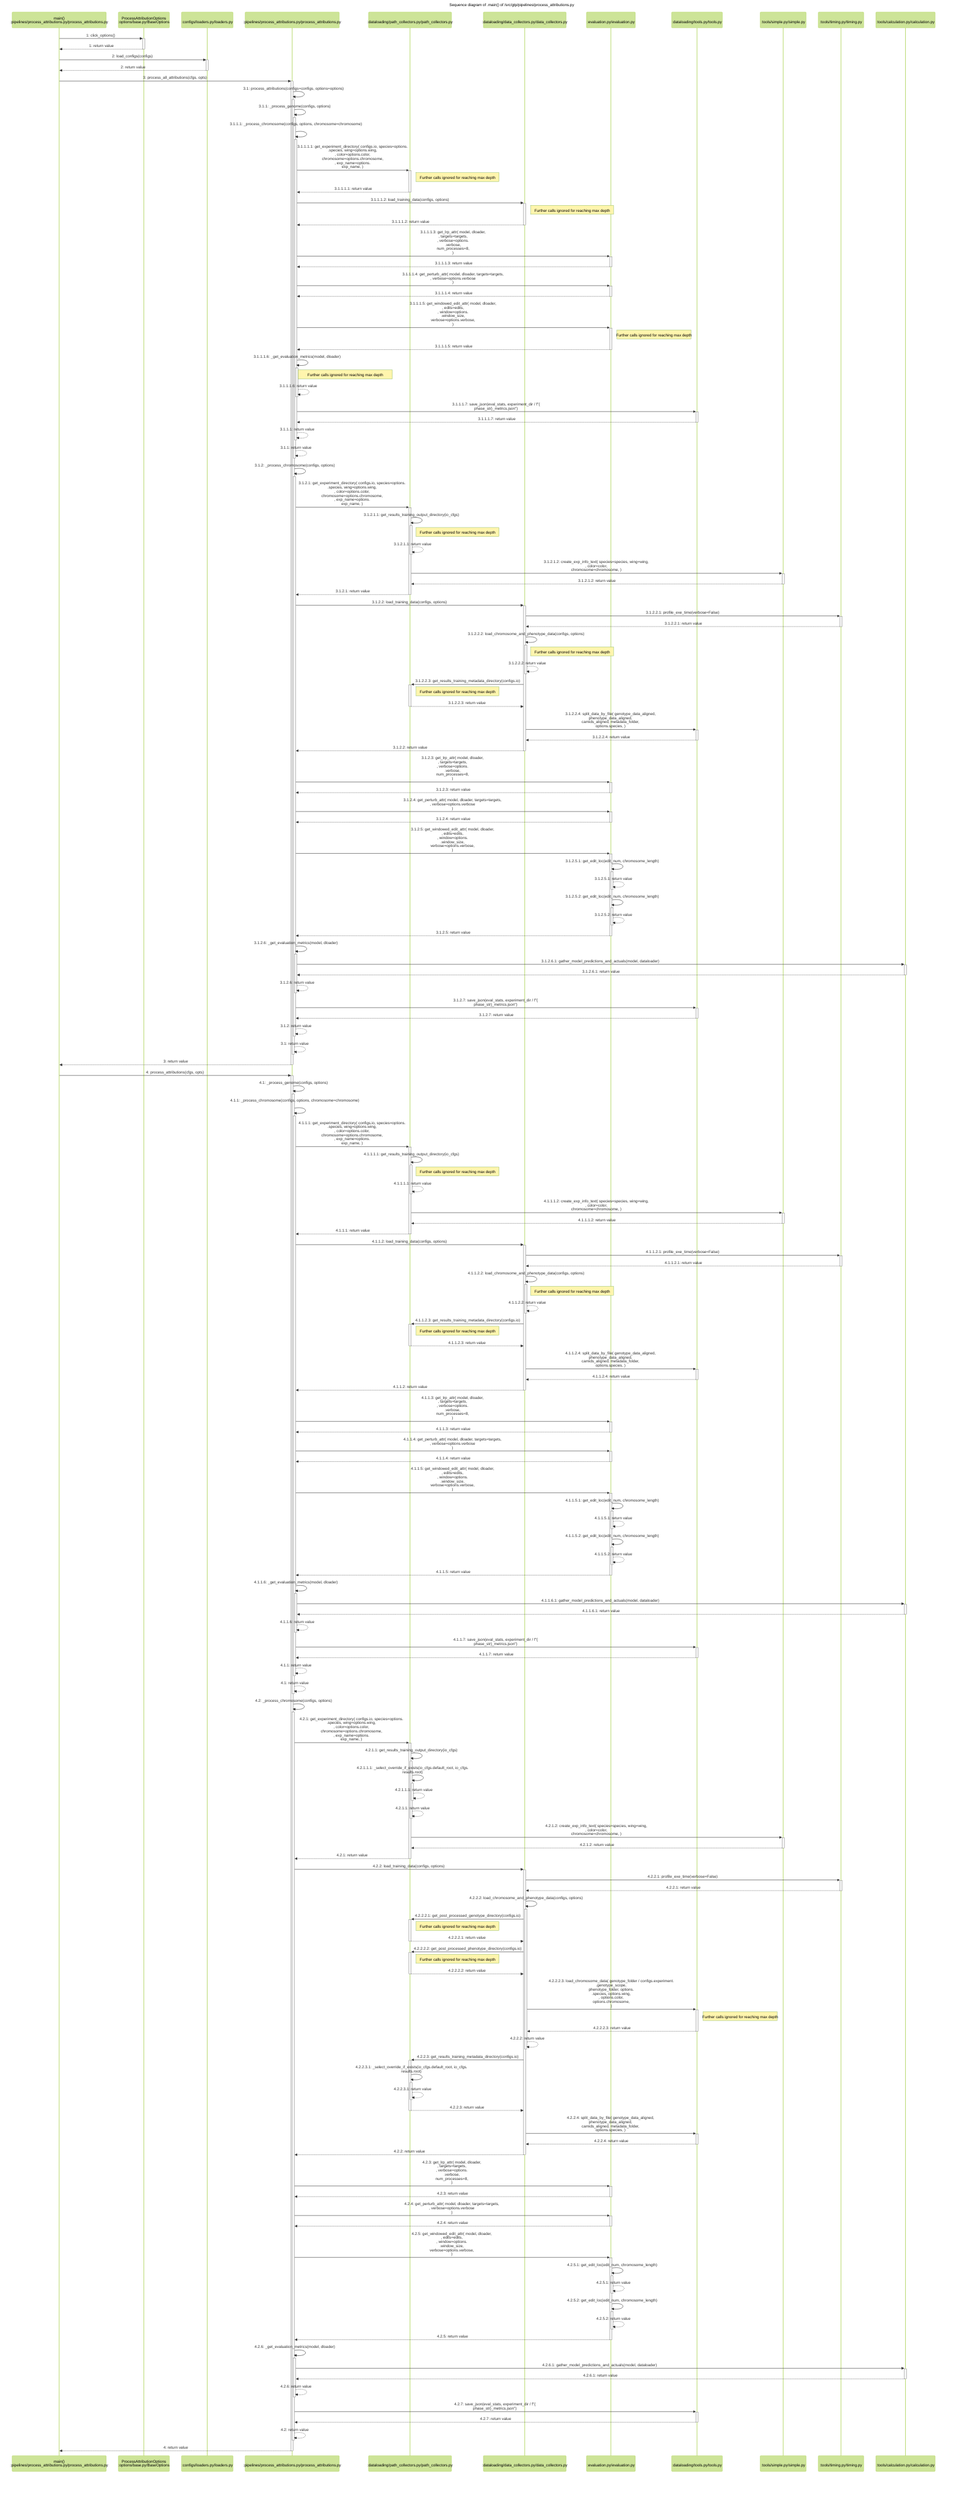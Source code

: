 %%{init: {'theme':'forest'}}%%

sequenceDiagram

    Title Sequence diagram of .main() of /src/gtp/pipelines/process_attributions.py

    participant p1 as main()<br>:pipelines/process_attributions.py/process_attributions.py
    participant p2 as ProcessAttributionOptions<br>:options/base.py/BaseOptions
    participant p3 as <br>:configs/loaders.py/loaders.py
    participant p4 as <br>:pipelines/process_attributions.py/process_attributions.py
    participant p5 as <br>:dataloading/path_collectors.py/path_collectors.py
    participant p6 as <br>:dataloading/data_collectors.py/data_collectors.py
    participant p7 as <br>:evaluation.py/evaluation.py
    participant p8 as <br>:dataloading/tools.py/tools.py
    participant p9 as <br>:tools/simple.py/simple.py
    participant p10 as <br>:tools/timing.py/timing.py
    participant p11 as <br>:tools/calculation.py/calculation.py


	p1 ->>+ p2: 1: click_options()
	p2 -->>- p1: 1: return value
	p1 ->>+ p3: 2: load_configs(configs)
	p3 -->>- p1: 2: return value
	p1 ->>+ p4: 3: process_all_attributions(cfgs, opts)
	p4 ->>+ p4: 3.1: process_attributions(configs=configs, options=options)
	p4 ->>+ p4: 3.1.1: _process_genome(configs, options)
	p4 ->>+ p4: 3.1.1.1: _process_chromosome(configs, options, chromosome=chromosome)<br>
	p4 ->>+ p5: 3.1.1.1.1: get_experiment_directory( configs.io, species=options.<br>.species,        wing=options.wing,<br>,        color=options.color,<br>chromosome=options.chromosome,<br>,        exp_name=options.<br>exp_name,    )
	Note right of p5: Further calls ignored for reaching max depth
	p5 -->>- p4: 3.1.1.1.1: return value
	p4 ->>+ p6: 3.1.1.1.2: load_training_data(configs, options)
	Note right of p6: Further calls ignored for reaching max depth
	p6 -->>- p4: 3.1.1.1.2: return value
	p4 ->>+ p7: 3.1.1.1.3: get_lrp_attr( model, dloader,<br>,                    targets=targets,<br>,                    verbose=options.<br>.verbose,<br>num_processes=8,<br> )
	p7 -->>- p4: 3.1.1.1.3: return value
	p4 ->>+ p7: 3.1.1.1.4: get_perturb_attr( model, dloader, targets=targets,<br>, verbose=options.verbose<br> )
	p7 -->>- p4: 3.1.1.1.4: return value
	p4 ->>+ p7: 3.1.1.1.5: get_windowed_edit_attr( model, dloader,<br>,                    edits=edits,<br>,                    window=options.<br>.window_size,<br>verbose=options.verbose,<br>          )
	Note right of p7: Further calls ignored for reaching max depth
	p7 -->>- p4: 3.1.1.1.5: return value
	p4 ->>+ p4: 3.1.1.1.6: _get_evaluation_metrics(model, dloader)
	Note right of p4: Further calls ignored for reaching max depth
	p4 -->>- p4: 3.1.1.1.6: return value
	p4 ->>+ p8: 3.1.1.1.7: save_json(eval_stats, experiment_dir / f"{<br>phase_str}_metrics.json")
	p8 -->>- p4: 3.1.1.1.7: return value
	p4 -->>- p4: 3.1.1.1: return value
	p4 -->>- p4: 3.1.1: return value
	p4 ->>+ p4: 3.1.2: _process_chromosome(configs, options)
	p4 ->>+ p5: 3.1.2.1: get_experiment_directory( configs.io, species=options.<br>.species,        wing=options.wing,<br>,        color=options.color,<br>chromosome=options.chromosome,<br>,        exp_name=options.<br>exp_name,    )
	p5 ->>+ p5: 3.1.2.1.1: get_results_training_output_directory(io_cfgs)
	Note right of p5: Further calls ignored for reaching max depth
	p5 -->>- p5: 3.1.2.1.1: return value
	p5 ->>+ p9: 3.1.2.1.2: create_exp_info_text( species=species, wing=wing,<br>,        color=color,<br>chromosome=chromosome,    )
	p9 -->>- p5: 3.1.2.1.2: return value
	p5 -->>- p4: 3.1.2.1: return value
	p4 ->>+ p6: 3.1.2.2: load_training_data(configs, options)
	p6 ->>+ p10: 3.1.2.2.1: profile_exe_time(verbose=False)
	p10 -->>- p6: 3.1.2.2.1: return value
	p6 ->>+ p6: 3.1.2.2.2: load_chromosome_and_phenotype_data(configs, options)
	Note right of p6: Further calls ignored for reaching max depth
	p6 -->>- p6: 3.1.2.2.2: return value
	p6 ->>+ p5: 3.1.2.2.3: get_results_training_metadata_directory(configs.io)
	Note right of p5: Further calls ignored for reaching max depth
	p5 -->>- p6: 3.1.2.2.3: return value
	p6 ->>+ p8: 3.1.2.2.4: split_data_by_file( genotype_data_aligned,<br>phenotype_data_aligned,<br>camids_aligned, metadata_folder,<br>        options.species,    )
	p8 -->>- p6: 3.1.2.2.4: return value
	p6 -->>- p4: 3.1.2.2: return value
	p4 ->>+ p7: 3.1.2.3: get_lrp_attr( model, dloader,<br>,                    targets=targets,<br>,                    verbose=options.<br>.verbose,<br>num_processes=8,<br> )
	p7 -->>- p4: 3.1.2.3: return value
	p4 ->>+ p7: 3.1.2.4: get_perturb_attr( model, dloader, targets=targets,<br>, verbose=options.verbose<br> )
	p7 -->>- p4: 3.1.2.4: return value
	p4 ->>+ p7: 3.1.2.5: get_windowed_edit_attr( model, dloader,<br>,                    edits=edits,<br>,                    window=options.<br>.window_size,<br>verbose=options.verbose,<br>          )
	p7 ->>+ p7: 3.1.2.5.1: get_edit_loc(edit_num, chromosome_length)
	p7 -->>- p7: 3.1.2.5.1: return value
	p7 ->>+ p7: 3.1.2.5.2: get_edit_loc(edit_num, chromosome_length)
	p7 -->>- p7: 3.1.2.5.2: return value
	p7 -->>- p4: 3.1.2.5: return value
	p4 ->>+ p4: 3.1.2.6: _get_evaluation_metrics(model, dloader)
	p4 ->>+ p11: 3.1.2.6.1: gather_model_predictions_and_actuals(model, dataloader)
	p11 -->>- p4: 3.1.2.6.1: return value
	p4 -->>- p4: 3.1.2.6: return value
	p4 ->>+ p8: 3.1.2.7: save_json(eval_stats, experiment_dir / f"{<br>phase_str}_metrics.json")
	p8 -->>- p4: 3.1.2.7: return value
	p4 -->>- p4: 3.1.2: return value
	p4 -->>- p4: 3.1: return value
	p4 -->>- p1: 3: return value
	p1 ->>+ p4: 4: process_attributions(cfgs, opts)
	p4 ->>+ p4: 4.1: _process_genome(configs, options)
	p4 ->>+ p4: 4.1.1: _process_chromosome(configs, options, chromosome=chromosome)<br>
	p4 ->>+ p5: 4.1.1.1: get_experiment_directory( configs.io, species=options.<br>.species,        wing=options.wing,<br>,        color=options.color,<br>chromosome=options.chromosome,<br>,        exp_name=options.<br>exp_name,    )
	p5 ->>+ p5: 4.1.1.1.1: get_results_training_output_directory(io_cfgs)
	Note right of p5: Further calls ignored for reaching max depth
	p5 -->>- p5: 4.1.1.1.1: return value
	p5 ->>+ p9: 4.1.1.1.2: create_exp_info_text( species=species, wing=wing,<br>,        color=color,<br>chromosome=chromosome,    )
	p9 -->>- p5: 4.1.1.1.2: return value
	p5 -->>- p4: 4.1.1.1: return value
	p4 ->>+ p6: 4.1.1.2: load_training_data(configs, options)
	p6 ->>+ p10: 4.1.1.2.1: profile_exe_time(verbose=False)
	p10 -->>- p6: 4.1.1.2.1: return value
	p6 ->>+ p6: 4.1.1.2.2: load_chromosome_and_phenotype_data(configs, options)
	Note right of p6: Further calls ignored for reaching max depth
	p6 -->>- p6: 4.1.1.2.2: return value
	p6 ->>+ p5: 4.1.1.2.3: get_results_training_metadata_directory(configs.io)
	Note right of p5: Further calls ignored for reaching max depth
	p5 -->>- p6: 4.1.1.2.3: return value
	p6 ->>+ p8: 4.1.1.2.4: split_data_by_file( genotype_data_aligned,<br>phenotype_data_aligned,<br>camids_aligned, metadata_folder,<br>        options.species,    )
	p8 -->>- p6: 4.1.1.2.4: return value
	p6 -->>- p4: 4.1.1.2: return value
	p4 ->>+ p7: 4.1.1.3: get_lrp_attr( model, dloader,<br>,                    targets=targets,<br>,                    verbose=options.<br>.verbose,<br>num_processes=8,<br> )
	p7 -->>- p4: 4.1.1.3: return value
	p4 ->>+ p7: 4.1.1.4: get_perturb_attr( model, dloader, targets=targets,<br>, verbose=options.verbose<br> )
	p7 -->>- p4: 4.1.1.4: return value
	p4 ->>+ p7: 4.1.1.5: get_windowed_edit_attr( model, dloader,<br>,                    edits=edits,<br>,                    window=options.<br>.window_size,<br>verbose=options.verbose,<br>          )
	p7 ->>+ p7: 4.1.1.5.1: get_edit_loc(edit_num, chromosome_length)
	p7 -->>- p7: 4.1.1.5.1: return value
	p7 ->>+ p7: 4.1.1.5.2: get_edit_loc(edit_num, chromosome_length)
	p7 -->>- p7: 4.1.1.5.2: return value
	p7 -->>- p4: 4.1.1.5: return value
	p4 ->>+ p4: 4.1.1.6: _get_evaluation_metrics(model, dloader)
	p4 ->>+ p11: 4.1.1.6.1: gather_model_predictions_and_actuals(model, dataloader)
	p11 -->>- p4: 4.1.1.6.1: return value
	p4 -->>- p4: 4.1.1.6: return value
	p4 ->>+ p8: 4.1.1.7: save_json(eval_stats, experiment_dir / f"{<br>phase_str}_metrics.json")
	p8 -->>- p4: 4.1.1.7: return value
	p4 -->>- p4: 4.1.1: return value
	p4 -->>- p4: 4.1: return value
	p4 ->>+ p4: 4.2: _process_chromosome(configs, options)
	p4 ->>+ p5: 4.2.1: get_experiment_directory( configs.io, species=options.<br>.species,        wing=options.wing,<br>,        color=options.color,<br>chromosome=options.chromosome,<br>,        exp_name=options.<br>exp_name,    )
	p5 ->>+ p5: 4.2.1.1: get_results_training_output_directory(io_cfgs)
	p5 ->>+ p5: 4.2.1.1.1: _select_override_if_exists(io_cfgs.default_root, io_cfgs.<br>results.root)
	p5 -->>- p5: 4.2.1.1.1: return value
	p5 -->>- p5: 4.2.1.1: return value
	p5 ->>+ p9: 4.2.1.2: create_exp_info_text( species=species, wing=wing,<br>,        color=color,<br>chromosome=chromosome,    )
	p9 -->>- p5: 4.2.1.2: return value
	p5 -->>- p4: 4.2.1: return value
	p4 ->>+ p6: 4.2.2: load_training_data(configs, options)
	p6 ->>+ p10: 4.2.2.1: profile_exe_time(verbose=False)
	p10 -->>- p6: 4.2.2.1: return value
	p6 ->>+ p6: 4.2.2.2: load_chromosome_and_phenotype_data(configs, options)
	p6 ->>+ p5: 4.2.2.2.1: get_post_processed_genotype_directory(configs.io)
	Note right of p5: Further calls ignored for reaching max depth
	p5 -->>- p6: 4.2.2.2.1: return value
	p6 ->>+ p5: 4.2.2.2.2: get_post_processed_phenotype_directory(configs.io)
	Note right of p5: Further calls ignored for reaching max depth
	p5 -->>- p6: 4.2.2.2.2: return value
	p6 ->>+ p8: 4.2.2.2.3: load_chromosome_data( genotype_folder / configs.experiment.<br>.genotype_scope,<br>phenotype_folder, options.<br>.species,            options.wing,<br>,            options.color,<br>options.chromosome,<br>   )
	Note right of p8: Further calls ignored for reaching max depth
	p8 -->>- p6: 4.2.2.2.3: return value
	p6 -->>- p6: 4.2.2.2: return value
	p6 ->>+ p5: 4.2.2.3: get_results_training_metadata_directory(configs.io)
	p5 ->>+ p5: 4.2.2.3.1: _select_override_if_exists(io_cfgs.default_root, io_cfgs.<br>results.root)
	p5 -->>- p5: 4.2.2.3.1: return value
	p5 -->>- p6: 4.2.2.3: return value
	p6 ->>+ p8: 4.2.2.4: split_data_by_file( genotype_data_aligned,<br>phenotype_data_aligned,<br>camids_aligned, metadata_folder,<br>        options.species,    )
	p8 -->>- p6: 4.2.2.4: return value
	p6 -->>- p4: 4.2.2: return value
	p4 ->>+ p7: 4.2.3: get_lrp_attr( model, dloader,<br>,                    targets=targets,<br>,                    verbose=options.<br>.verbose,<br>num_processes=8,<br> )
	p7 -->>- p4: 4.2.3: return value
	p4 ->>+ p7: 4.2.4: get_perturb_attr( model, dloader, targets=targets,<br>, verbose=options.verbose<br> )
	p7 -->>- p4: 4.2.4: return value
	p4 ->>+ p7: 4.2.5: get_windowed_edit_attr( model, dloader,<br>,                    edits=edits,<br>,                    window=options.<br>.window_size,<br>verbose=options.verbose,<br>          )
	p7 ->>+ p7: 4.2.5.1: get_edit_loc(edit_num, chromosome_length)
	p7 -->>- p7: 4.2.5.1: return value
	p7 ->>+ p7: 4.2.5.2: get_edit_loc(edit_num, chromosome_length)
	p7 -->>- p7: 4.2.5.2: return value
	p7 -->>- p4: 4.2.5: return value
	p4 ->>+ p4: 4.2.6: _get_evaluation_metrics(model, dloader)
	p4 ->>+ p11: 4.2.6.1: gather_model_predictions_and_actuals(model, dataloader)
	p11 -->>- p4: 4.2.6.1: return value
	p4 -->>- p4: 4.2.6: return value
	p4 ->>+ p8: 4.2.7: save_json(eval_stats, experiment_dir / f"{<br>phase_str}_metrics.json")
	p8 -->>- p4: 4.2.7: return value
	p4 -->>- p4: 4.2: return value
	p4 -->>- p1: 4: return value